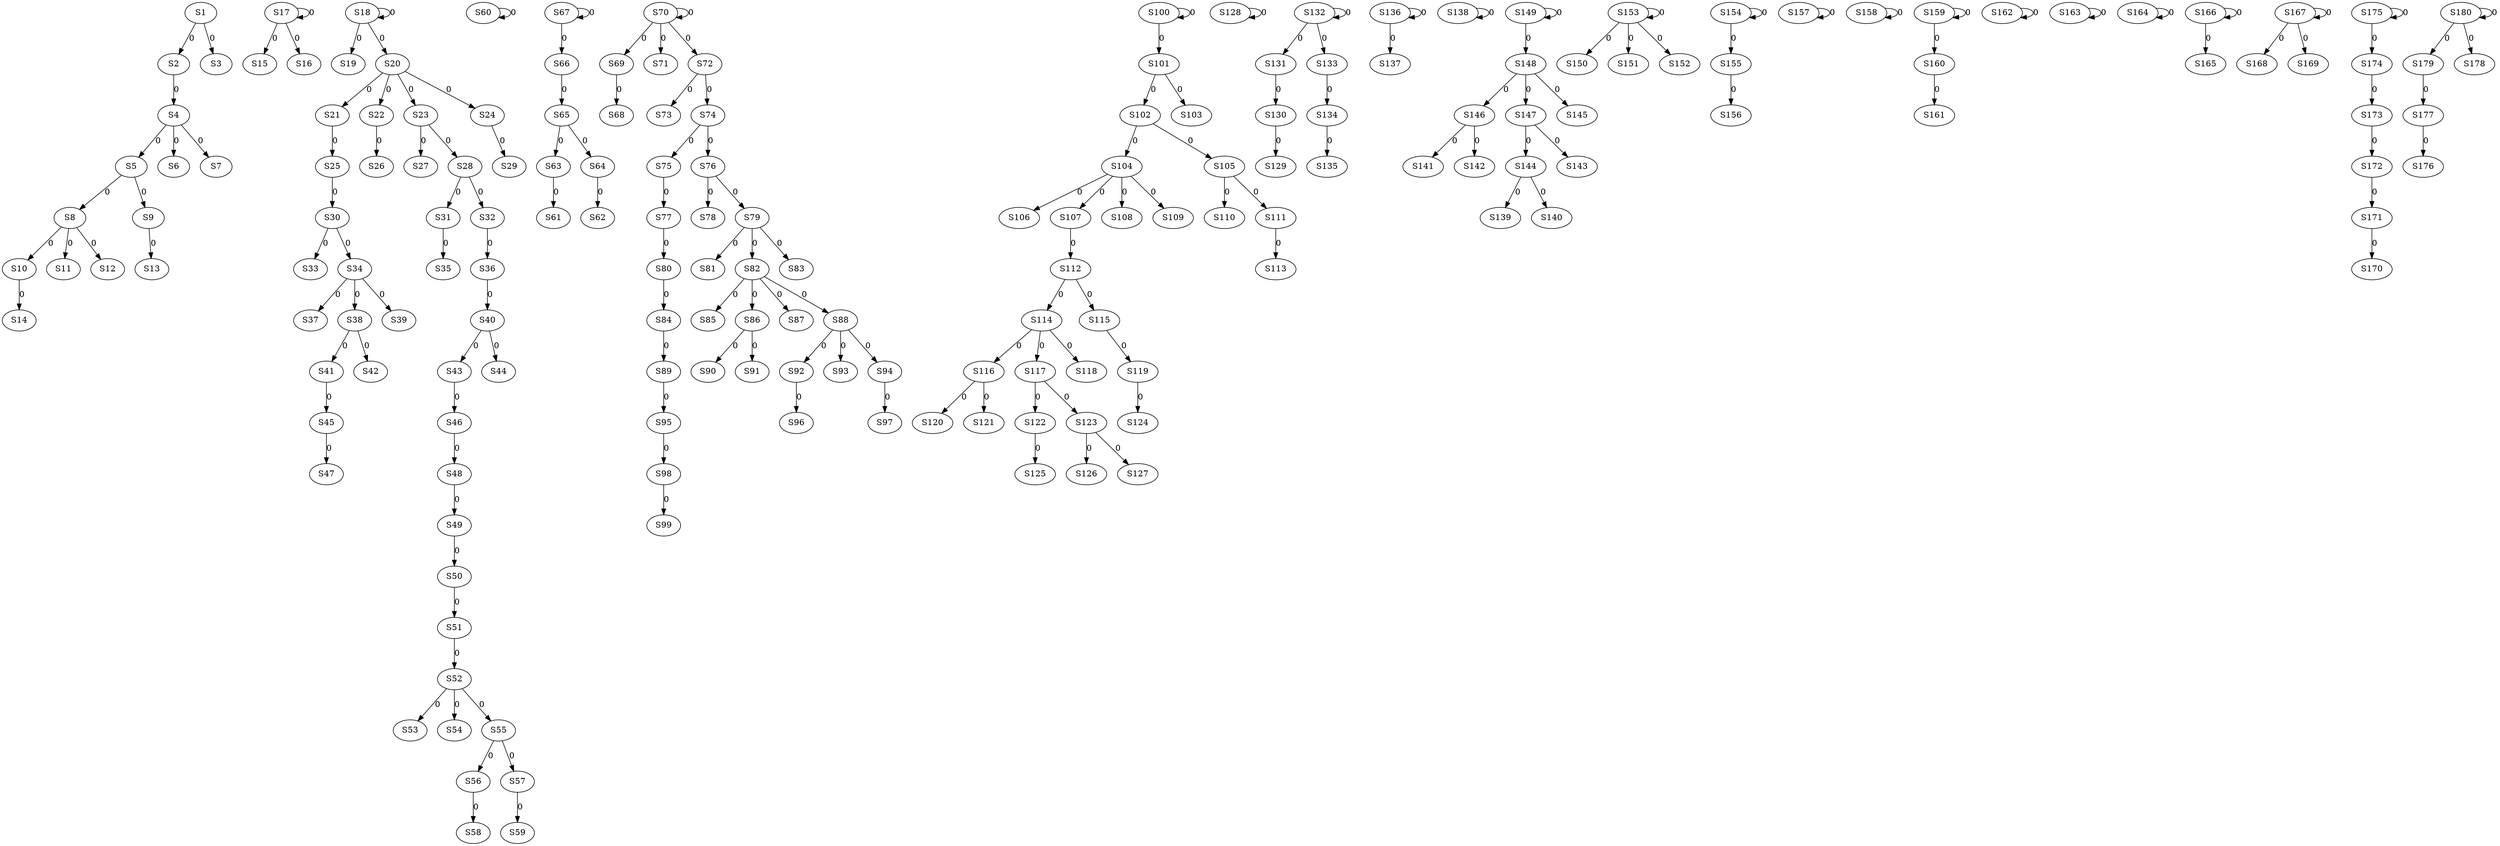 strict digraph {
	S1 -> S2 [ label = 0 ];
	S1 -> S3 [ label = 0 ];
	S2 -> S4 [ label = 0 ];
	S4 -> S5 [ label = 0 ];
	S4 -> S6 [ label = 0 ];
	S4 -> S7 [ label = 0 ];
	S5 -> S8 [ label = 0 ];
	S5 -> S9 [ label = 0 ];
	S8 -> S10 [ label = 0 ];
	S8 -> S11 [ label = 0 ];
	S8 -> S12 [ label = 0 ];
	S9 -> S13 [ label = 0 ];
	S10 -> S14 [ label = 0 ];
	S17 -> S15 [ label = 0 ];
	S17 -> S16 [ label = 0 ];
	S17 -> S17 [ label = 0 ];
	S18 -> S18 [ label = 0 ];
	S18 -> S19 [ label = 0 ];
	S18 -> S20 [ label = 0 ];
	S20 -> S21 [ label = 0 ];
	S20 -> S22 [ label = 0 ];
	S20 -> S23 [ label = 0 ];
	S20 -> S24 [ label = 0 ];
	S21 -> S25 [ label = 0 ];
	S22 -> S26 [ label = 0 ];
	S23 -> S27 [ label = 0 ];
	S23 -> S28 [ label = 0 ];
	S24 -> S29 [ label = 0 ];
	S25 -> S30 [ label = 0 ];
	S28 -> S31 [ label = 0 ];
	S28 -> S32 [ label = 0 ];
	S30 -> S33 [ label = 0 ];
	S30 -> S34 [ label = 0 ];
	S31 -> S35 [ label = 0 ];
	S32 -> S36 [ label = 0 ];
	S34 -> S37 [ label = 0 ];
	S34 -> S38 [ label = 0 ];
	S34 -> S39 [ label = 0 ];
	S36 -> S40 [ label = 0 ];
	S38 -> S41 [ label = 0 ];
	S38 -> S42 [ label = 0 ];
	S40 -> S43 [ label = 0 ];
	S40 -> S44 [ label = 0 ];
	S41 -> S45 [ label = 0 ];
	S43 -> S46 [ label = 0 ];
	S45 -> S47 [ label = 0 ];
	S46 -> S48 [ label = 0 ];
	S48 -> S49 [ label = 0 ];
	S49 -> S50 [ label = 0 ];
	S50 -> S51 [ label = 0 ];
	S51 -> S52 [ label = 0 ];
	S52 -> S53 [ label = 0 ];
	S52 -> S54 [ label = 0 ];
	S52 -> S55 [ label = 0 ];
	S55 -> S56 [ label = 0 ];
	S55 -> S57 [ label = 0 ];
	S56 -> S58 [ label = 0 ];
	S57 -> S59 [ label = 0 ];
	S60 -> S60 [ label = 0 ];
	S63 -> S61 [ label = 0 ];
	S64 -> S62 [ label = 0 ];
	S65 -> S63 [ label = 0 ];
	S65 -> S64 [ label = 0 ];
	S66 -> S65 [ label = 0 ];
	S67 -> S66 [ label = 0 ];
	S67 -> S67 [ label = 0 ];
	S69 -> S68 [ label = 0 ];
	S70 -> S69 [ label = 0 ];
	S70 -> S70 [ label = 0 ];
	S70 -> S71 [ label = 0 ];
	S70 -> S72 [ label = 0 ];
	S72 -> S73 [ label = 0 ];
	S72 -> S74 [ label = 0 ];
	S74 -> S75 [ label = 0 ];
	S74 -> S76 [ label = 0 ];
	S75 -> S77 [ label = 0 ];
	S76 -> S78 [ label = 0 ];
	S76 -> S79 [ label = 0 ];
	S77 -> S80 [ label = 0 ];
	S79 -> S81 [ label = 0 ];
	S79 -> S82 [ label = 0 ];
	S79 -> S83 [ label = 0 ];
	S80 -> S84 [ label = 0 ];
	S82 -> S85 [ label = 0 ];
	S82 -> S86 [ label = 0 ];
	S82 -> S87 [ label = 0 ];
	S82 -> S88 [ label = 0 ];
	S84 -> S89 [ label = 0 ];
	S86 -> S90 [ label = 0 ];
	S86 -> S91 [ label = 0 ];
	S88 -> S92 [ label = 0 ];
	S88 -> S93 [ label = 0 ];
	S88 -> S94 [ label = 0 ];
	S89 -> S95 [ label = 0 ];
	S92 -> S96 [ label = 0 ];
	S94 -> S97 [ label = 0 ];
	S95 -> S98 [ label = 0 ];
	S98 -> S99 [ label = 0 ];
	S100 -> S100 [ label = 0 ];
	S100 -> S101 [ label = 0 ];
	S101 -> S102 [ label = 0 ];
	S101 -> S103 [ label = 0 ];
	S102 -> S104 [ label = 0 ];
	S102 -> S105 [ label = 0 ];
	S104 -> S106 [ label = 0 ];
	S104 -> S107 [ label = 0 ];
	S104 -> S108 [ label = 0 ];
	S104 -> S109 [ label = 0 ];
	S105 -> S110 [ label = 0 ];
	S105 -> S111 [ label = 0 ];
	S107 -> S112 [ label = 0 ];
	S111 -> S113 [ label = 0 ];
	S112 -> S114 [ label = 0 ];
	S112 -> S115 [ label = 0 ];
	S114 -> S116 [ label = 0 ];
	S114 -> S117 [ label = 0 ];
	S114 -> S118 [ label = 0 ];
	S115 -> S119 [ label = 0 ];
	S116 -> S120 [ label = 0 ];
	S116 -> S121 [ label = 0 ];
	S117 -> S122 [ label = 0 ];
	S117 -> S123 [ label = 0 ];
	S119 -> S124 [ label = 0 ];
	S122 -> S125 [ label = 0 ];
	S123 -> S126 [ label = 0 ];
	S123 -> S127 [ label = 0 ];
	S128 -> S128 [ label = 0 ];
	S130 -> S129 [ label = 0 ];
	S131 -> S130 [ label = 0 ];
	S132 -> S131 [ label = 0 ];
	S132 -> S132 [ label = 0 ];
	S132 -> S133 [ label = 0 ];
	S133 -> S134 [ label = 0 ];
	S134 -> S135 [ label = 0 ];
	S136 -> S136 [ label = 0 ];
	S136 -> S137 [ label = 0 ];
	S138 -> S138 [ label = 0 ];
	S144 -> S139 [ label = 0 ];
	S144 -> S140 [ label = 0 ];
	S146 -> S141 [ label = 0 ];
	S146 -> S142 [ label = 0 ];
	S147 -> S143 [ label = 0 ];
	S147 -> S144 [ label = 0 ];
	S148 -> S145 [ label = 0 ];
	S148 -> S146 [ label = 0 ];
	S148 -> S147 [ label = 0 ];
	S149 -> S148 [ label = 0 ];
	S149 -> S149 [ label = 0 ];
	S153 -> S150 [ label = 0 ];
	S153 -> S151 [ label = 0 ];
	S153 -> S152 [ label = 0 ];
	S153 -> S153 [ label = 0 ];
	S154 -> S154 [ label = 0 ];
	S154 -> S155 [ label = 0 ];
	S155 -> S156 [ label = 0 ];
	S157 -> S157 [ label = 0 ];
	S158 -> S158 [ label = 0 ];
	S159 -> S159 [ label = 0 ];
	S159 -> S160 [ label = 0 ];
	S160 -> S161 [ label = 0 ];
	S162 -> S162 [ label = 0 ];
	S163 -> S163 [ label = 0 ];
	S164 -> S164 [ label = 0 ];
	S166 -> S165 [ label = 0 ];
	S166 -> S166 [ label = 0 ];
	S167 -> S167 [ label = 0 ];
	S167 -> S168 [ label = 0 ];
	S167 -> S169 [ label = 0 ];
	S171 -> S170 [ label = 0 ];
	S172 -> S171 [ label = 0 ];
	S173 -> S172 [ label = 0 ];
	S174 -> S173 [ label = 0 ];
	S175 -> S174 [ label = 0 ];
	S175 -> S175 [ label = 0 ];
	S177 -> S176 [ label = 0 ];
	S179 -> S177 [ label = 0 ];
	S180 -> S178 [ label = 0 ];
	S180 -> S179 [ label = 0 ];
	S180 -> S180 [ label = 0 ];
}
